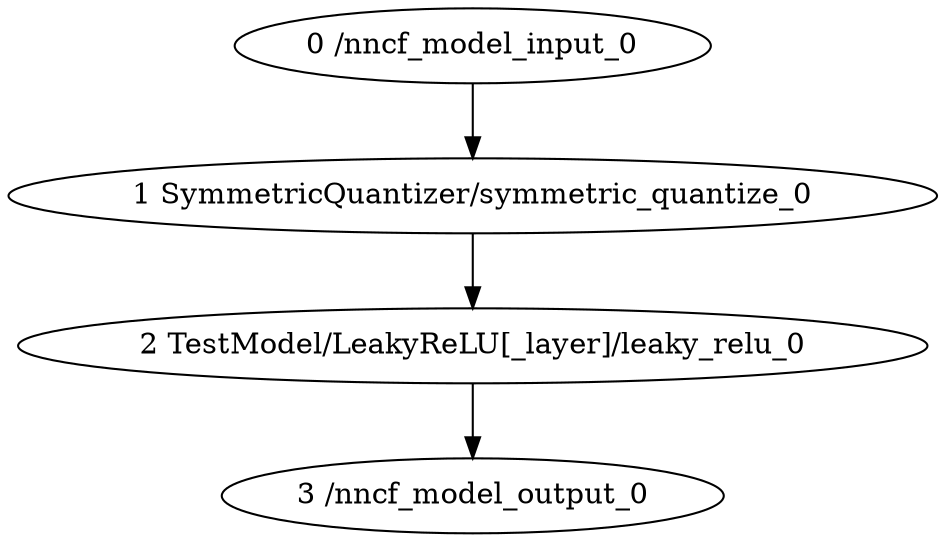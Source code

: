strict digraph  {
"0 /nncf_model_input_0" [id=0, type=nncf_model_input];
"1 SymmetricQuantizer/symmetric_quantize_0" [id=1, type=symmetric_quantize];
"2 TestModel/LeakyReLU[_layer]/leaky_relu_0" [id=2, type=leaky_relu];
"3 /nncf_model_output_0" [id=3, type=nncf_model_output];
"0 /nncf_model_input_0" -> "1 SymmetricQuantizer/symmetric_quantize_0";
"1 SymmetricQuantizer/symmetric_quantize_0" -> "2 TestModel/LeakyReLU[_layer]/leaky_relu_0";
"2 TestModel/LeakyReLU[_layer]/leaky_relu_0" -> "3 /nncf_model_output_0";
}
